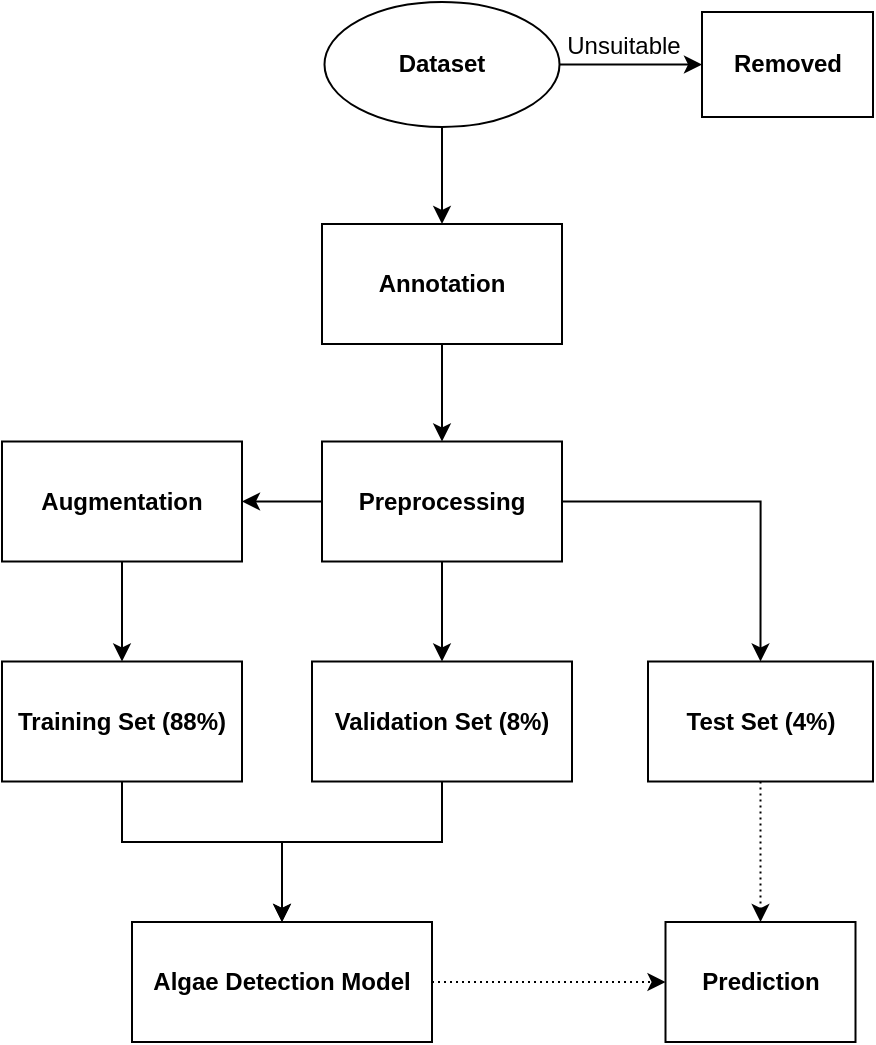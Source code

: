 <mxfile version="24.2.5" type="device">
  <diagram name="Page-1" id="ITtBlx-jtGJzWSzy3ZjR">
    <mxGraphModel dx="1140" dy="762" grid="1" gridSize="10" guides="1" tooltips="1" connect="1" arrows="1" fold="1" page="1" pageScale="1" pageWidth="850" pageHeight="1100" math="0" shadow="0">
      <root>
        <mxCell id="0" />
        <mxCell id="1" parent="0" />
        <mxCell id="wnIvHIf39yrH7xQtYpJv-2" value="&lt;b&gt;Dataset&lt;/b&gt;" style="ellipse;whiteSpace=wrap;html=1;" vertex="1" parent="1">
          <mxGeometry x="241.25" y="40" width="117.5" height="62.5" as="geometry" />
        </mxCell>
        <mxCell id="wnIvHIf39yrH7xQtYpJv-3" value="&lt;b&gt;Annotation&lt;/b&gt;" style="rounded=0;whiteSpace=wrap;html=1;" vertex="1" parent="1">
          <mxGeometry x="240" y="151" width="120" height="60" as="geometry" />
        </mxCell>
        <mxCell id="wnIvHIf39yrH7xQtYpJv-4" value="&lt;b&gt;Removed&lt;/b&gt;" style="rounded=0;whiteSpace=wrap;html=1;" vertex="1" parent="1">
          <mxGeometry x="430" y="45" width="85.5" height="52.5" as="geometry" />
        </mxCell>
        <mxCell id="wnIvHIf39yrH7xQtYpJv-7" value="&lt;div&gt;&lt;b&gt;Training Set (88%)&lt;/b&gt;&lt;/div&gt;" style="rounded=0;whiteSpace=wrap;html=1;" vertex="1" parent="1">
          <mxGeometry x="80" y="369.75" width="120" height="60" as="geometry" />
        </mxCell>
        <mxCell id="wnIvHIf39yrH7xQtYpJv-8" value="&lt;div&gt;&lt;b&gt;Validation Set (8%)&lt;/b&gt;&lt;/div&gt;" style="rounded=0;whiteSpace=wrap;html=1;" vertex="1" parent="1">
          <mxGeometry x="235" y="369.75" width="130" height="60" as="geometry" />
        </mxCell>
        <mxCell id="wnIvHIf39yrH7xQtYpJv-9" value="&lt;b&gt;Algae Detection Model&lt;/b&gt;" style="rounded=0;whiteSpace=wrap;html=1;" vertex="1" parent="1">
          <mxGeometry x="145" y="500" width="150" height="60" as="geometry" />
        </mxCell>
        <mxCell id="wnIvHIf39yrH7xQtYpJv-10" value="&lt;div&gt;&lt;b&gt;Test Set (4%)&lt;/b&gt;&lt;/div&gt;" style="rounded=0;whiteSpace=wrap;html=1;" vertex="1" parent="1">
          <mxGeometry x="403" y="369.75" width="112.5" height="60" as="geometry" />
        </mxCell>
        <mxCell id="wnIvHIf39yrH7xQtYpJv-11" value="&lt;b&gt;Prediction&lt;/b&gt;" style="rounded=0;whiteSpace=wrap;html=1;" vertex="1" parent="1">
          <mxGeometry x="411.75" y="500" width="95" height="60" as="geometry" />
        </mxCell>
        <mxCell id="wnIvHIf39yrH7xQtYpJv-12" value="" style="endArrow=classic;html=1;rounded=0;exitX=0.5;exitY=1;exitDx=0;exitDy=0;entryX=0.5;entryY=0;entryDx=0;entryDy=0;" edge="1" parent="1" source="wnIvHIf39yrH7xQtYpJv-2" target="wnIvHIf39yrH7xQtYpJv-3">
          <mxGeometry width="50" height="50" relative="1" as="geometry">
            <mxPoint x="375" y="121.25" as="sourcePoint" />
            <mxPoint x="425" y="71.25" as="targetPoint" />
          </mxGeometry>
        </mxCell>
        <mxCell id="wnIvHIf39yrH7xQtYpJv-13" value="" style="endArrow=classic;html=1;rounded=0;exitX=0.5;exitY=1;exitDx=0;exitDy=0;entryX=0.5;entryY=0;entryDx=0;entryDy=0;" edge="1" parent="1" source="wnIvHIf39yrH7xQtYpJv-3" target="wnIvHIf39yrH7xQtYpJv-32">
          <mxGeometry width="50" height="50" relative="1" as="geometry">
            <mxPoint x="365" y="419.75" as="sourcePoint" />
            <mxPoint x="300" y="249.75" as="targetPoint" />
          </mxGeometry>
        </mxCell>
        <mxCell id="wnIvHIf39yrH7xQtYpJv-14" value="" style="endArrow=classic;html=1;rounded=0;exitX=1;exitY=0.5;exitDx=0;exitDy=0;entryX=0;entryY=0.5;entryDx=0;entryDy=0;" edge="1" parent="1" source="wnIvHIf39yrH7xQtYpJv-2" target="wnIvHIf39yrH7xQtYpJv-4">
          <mxGeometry width="50" height="50" relative="1" as="geometry">
            <mxPoint x="340" y="391.25" as="sourcePoint" />
            <mxPoint x="390" y="341.25" as="targetPoint" />
            <Array as="points" />
          </mxGeometry>
        </mxCell>
        <mxCell id="wnIvHIf39yrH7xQtYpJv-22" value="" style="endArrow=classic;html=1;rounded=0;dashed=1;dashPattern=1 2;exitX=0.5;exitY=1;exitDx=0;exitDy=0;entryX=0.5;entryY=0;entryDx=0;entryDy=0;" edge="1" parent="1" source="wnIvHIf39yrH7xQtYpJv-10" target="wnIvHIf39yrH7xQtYpJv-11">
          <mxGeometry width="50" height="50" relative="1" as="geometry">
            <mxPoint x="549.25" y="489.75" as="sourcePoint" />
            <mxPoint x="599.25" y="439.75" as="targetPoint" />
          </mxGeometry>
        </mxCell>
        <mxCell id="wnIvHIf39yrH7xQtYpJv-25" value="" style="endArrow=classic;html=1;rounded=0;exitX=1;exitY=0.5;exitDx=0;exitDy=0;entryX=0;entryY=0.5;entryDx=0;entryDy=0;dashed=1;dashPattern=1 2;" edge="1" parent="1" source="wnIvHIf39yrH7xQtYpJv-9" target="wnIvHIf39yrH7xQtYpJv-11">
          <mxGeometry width="50" height="50" relative="1" as="geometry">
            <mxPoint x="350" y="540" as="sourcePoint" />
            <mxPoint x="400" y="490" as="targetPoint" />
          </mxGeometry>
        </mxCell>
        <mxCell id="wnIvHIf39yrH7xQtYpJv-31" value="&lt;b&gt;Augmentation&lt;/b&gt;" style="rounded=0;whiteSpace=wrap;html=1;" vertex="1" parent="1">
          <mxGeometry x="80" y="259.75" width="120" height="60" as="geometry" />
        </mxCell>
        <mxCell id="wnIvHIf39yrH7xQtYpJv-32" value="&lt;b&gt;Preprocessing&lt;/b&gt;" style="rounded=0;whiteSpace=wrap;html=1;" vertex="1" parent="1">
          <mxGeometry x="240" y="259.75" width="120" height="60" as="geometry" />
        </mxCell>
        <mxCell id="wnIvHIf39yrH7xQtYpJv-36" value="Unsuitable" style="text;html=1;align=center;verticalAlign=middle;whiteSpace=wrap;rounded=0;" vertex="1" parent="1">
          <mxGeometry x="355.75" y="57" width="70" height="10" as="geometry" />
        </mxCell>
        <mxCell id="wnIvHIf39yrH7xQtYpJv-44" value="" style="edgeStyle=segmentEdgeStyle;endArrow=classic;html=1;curved=0;rounded=0;endSize=6;startSize=6;exitX=1;exitY=0.5;exitDx=0;exitDy=0;entryX=0.5;entryY=0;entryDx=0;entryDy=0;" edge="1" parent="1" source="wnIvHIf39yrH7xQtYpJv-32" target="wnIvHIf39yrH7xQtYpJv-10">
          <mxGeometry width="50" height="50" relative="1" as="geometry">
            <mxPoint x="517.5" y="399.75" as="sourcePoint" />
            <mxPoint x="567.5" y="349.75" as="targetPoint" />
          </mxGeometry>
        </mxCell>
        <mxCell id="wnIvHIf39yrH7xQtYpJv-45" value="" style="edgeStyle=elbowEdgeStyle;elbow=vertical;endArrow=classic;html=1;curved=0;rounded=0;endSize=6;startSize=6;entryX=0.5;entryY=0;entryDx=0;entryDy=0;exitX=0.5;exitY=1;exitDx=0;exitDy=0;" edge="1" parent="1" source="wnIvHIf39yrH7xQtYpJv-8" target="wnIvHIf39yrH7xQtYpJv-9">
          <mxGeometry width="50" height="50" relative="1" as="geometry">
            <mxPoint x="340" y="679.75" as="sourcePoint" />
            <mxPoint x="390" y="629.75" as="targetPoint" />
            <Array as="points">
              <mxPoint x="260" y="460" />
            </Array>
          </mxGeometry>
        </mxCell>
        <mxCell id="wnIvHIf39yrH7xQtYpJv-46" value="" style="edgeStyle=elbowEdgeStyle;elbow=vertical;endArrow=classic;html=1;curved=0;rounded=0;endSize=6;startSize=6;exitX=0.5;exitY=1;exitDx=0;exitDy=0;entryX=0.5;entryY=0;entryDx=0;entryDy=0;" edge="1" parent="1" source="wnIvHIf39yrH7xQtYpJv-7" target="wnIvHIf39yrH7xQtYpJv-9">
          <mxGeometry width="50" height="50" relative="1" as="geometry">
            <mxPoint x="340" y="369.75" as="sourcePoint" />
            <mxPoint x="390" y="319.75" as="targetPoint" />
            <Array as="points">
              <mxPoint x="180" y="460" />
            </Array>
          </mxGeometry>
        </mxCell>
        <mxCell id="wnIvHIf39yrH7xQtYpJv-49" value="" style="endArrow=classic;html=1;rounded=0;exitX=0.5;exitY=1;exitDx=0;exitDy=0;entryX=0.5;entryY=0;entryDx=0;entryDy=0;" edge="1" parent="1" source="wnIvHIf39yrH7xQtYpJv-31" target="wnIvHIf39yrH7xQtYpJv-7">
          <mxGeometry width="50" height="50" relative="1" as="geometry">
            <mxPoint x="180" y="419.75" as="sourcePoint" />
            <mxPoint x="230" y="369.75" as="targetPoint" />
          </mxGeometry>
        </mxCell>
        <mxCell id="wnIvHIf39yrH7xQtYpJv-50" value="" style="endArrow=classic;html=1;rounded=0;exitX=0.5;exitY=1;exitDx=0;exitDy=0;entryX=0.5;entryY=0;entryDx=0;entryDy=0;" edge="1" parent="1" source="wnIvHIf39yrH7xQtYpJv-32" target="wnIvHIf39yrH7xQtYpJv-8">
          <mxGeometry width="50" height="50" relative="1" as="geometry">
            <mxPoint x="190" y="419.75" as="sourcePoint" />
            <mxPoint x="240" y="369.75" as="targetPoint" />
          </mxGeometry>
        </mxCell>
        <mxCell id="wnIvHIf39yrH7xQtYpJv-57" value="" style="endArrow=classic;html=1;rounded=0;exitX=0;exitY=0.5;exitDx=0;exitDy=0;entryX=1;entryY=0.5;entryDx=0;entryDy=0;" edge="1" parent="1" source="wnIvHIf39yrH7xQtYpJv-32" target="wnIvHIf39yrH7xQtYpJv-31">
          <mxGeometry width="50" height="50" relative="1" as="geometry">
            <mxPoint x="190" y="419.75" as="sourcePoint" />
            <mxPoint x="240" y="369.75" as="targetPoint" />
          </mxGeometry>
        </mxCell>
      </root>
    </mxGraphModel>
  </diagram>
</mxfile>
